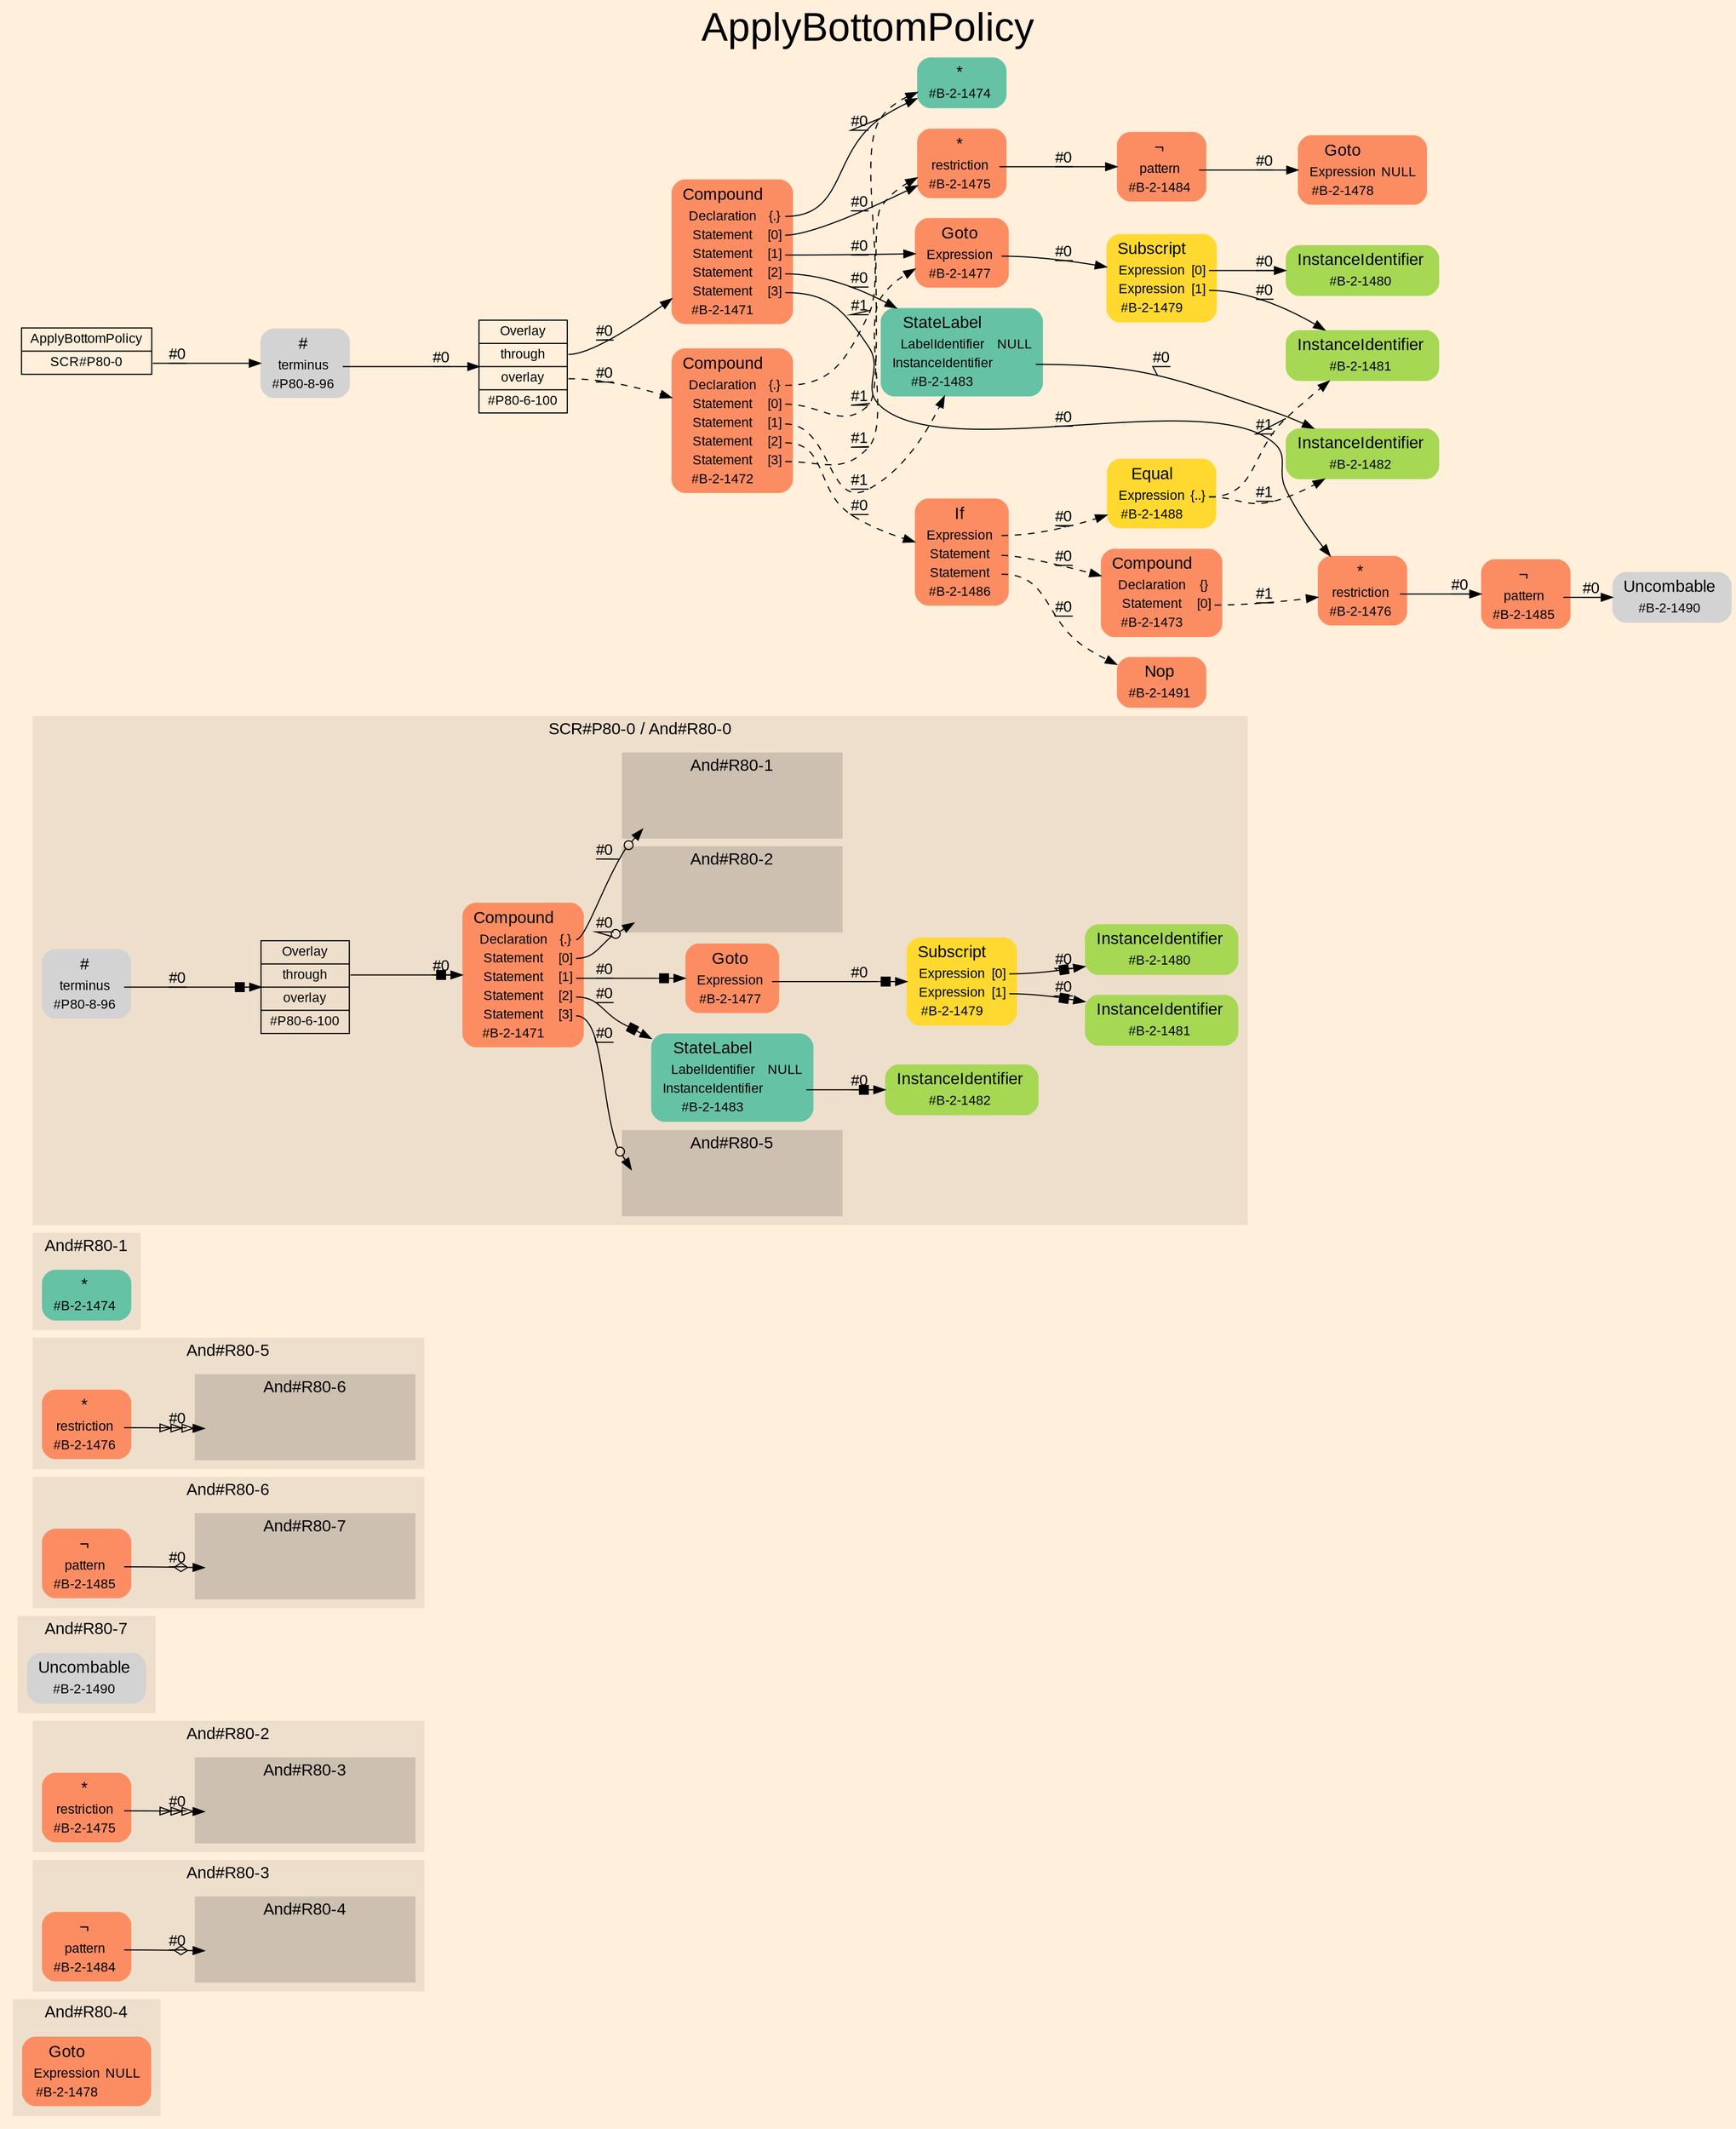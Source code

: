 digraph "ApplyBottomPolicy" {
label = "ApplyBottomPolicy"
labelloc = t
fontsize = "36"
graph [
    rankdir = "LR"
    ranksep = 0.3
    bgcolor = antiquewhite1
    color = black
    fontcolor = black
    fontname = "Arial"
];
node [
    fontname = "Arial"
];
edge [
    fontname = "Arial"
];

// -------------------- figure And#R80-4 --------------------
subgraph "clusterAnd#R80-4" {
    label = "And#R80-4"
    style = "filled"
    color = antiquewhite2
    fontsize = "15"
    "And#R80-4[#B-2-1478]" [
        shape = "plaintext"
        fillcolor = "/set28/2"
        label = <<TABLE BORDER="0" CELLBORDER="0" CELLSPACING="0">
         <TR><TD><FONT POINT-SIZE="15.0">Goto</FONT></TD><TD></TD></TR>
         <TR><TD>Expression</TD><TD PORT="port0">NULL</TD></TR>
         <TR><TD>#B-2-1478</TD><TD PORT="port1"></TD></TR>
        </TABLE>>
        style = "rounded,filled"
        fontsize = "12"
    ];
    
}


// -------------------- figure And#R80-3 --------------------
subgraph "clusterAnd#R80-3" {
    label = "And#R80-3"
    style = "filled"
    color = antiquewhite2
    fontsize = "15"
    "And#R80-3[#B-2-1484]" [
        shape = "plaintext"
        fillcolor = "/set28/2"
        label = <<TABLE BORDER="0" CELLBORDER="0" CELLSPACING="0">
         <TR><TD><FONT POINT-SIZE="15.0">¬</FONT></TD><TD></TD></TR>
         <TR><TD>pattern</TD><TD PORT="port0"></TD></TR>
         <TR><TD>#B-2-1484</TD><TD PORT="port1"></TD></TR>
        </TABLE>>
        style = "rounded,filled"
        fontsize = "12"
    ];
    
    subgraph "clusterAnd#R80-3[And#R80-4]" {
        label = "And#R80-4"
        style = "filled"
        color = antiquewhite3
        fontsize = "15"
        "#0->And#R80-3[#B-2-1478]" [
            shape = "none"
            style = "invisible"
        ];
        
    }
    
}


// -------------------- figure And#R80-2 --------------------
subgraph "clusterAnd#R80-2" {
    label = "And#R80-2"
    style = "filled"
    color = antiquewhite2
    fontsize = "15"
    "And#R80-2[#B-2-1475]" [
        shape = "plaintext"
        fillcolor = "/set28/2"
        label = <<TABLE BORDER="0" CELLBORDER="0" CELLSPACING="0">
         <TR><TD><FONT POINT-SIZE="15.0">*</FONT></TD><TD></TD></TR>
         <TR><TD>restriction</TD><TD PORT="port0"></TD></TR>
         <TR><TD>#B-2-1475</TD><TD PORT="port1"></TD></TR>
        </TABLE>>
        style = "rounded,filled"
        fontsize = "12"
    ];
    
    subgraph "clusterAnd#R80-2[And#R80-3]" {
        label = "And#R80-3"
        style = "filled"
        color = antiquewhite3
        fontsize = "15"
        "#0->And#R80-2[#B-2-1484]" [
            shape = "none"
            style = "invisible"
        ];
        
    }
    
}


// -------------------- figure And#R80-7 --------------------
subgraph "clusterAnd#R80-7" {
    label = "And#R80-7"
    style = "filled"
    color = antiquewhite2
    fontsize = "15"
    "And#R80-7[#B-2-1490]" [
        shape = "plaintext"
        label = <<TABLE BORDER="0" CELLBORDER="0" CELLSPACING="0">
         <TR><TD><FONT POINT-SIZE="15.0">Uncombable</FONT></TD><TD></TD></TR>
         <TR><TD>#B-2-1490</TD><TD PORT="port0"></TD></TR>
        </TABLE>>
        style = "rounded,filled"
        fontsize = "12"
    ];
    
}


// -------------------- figure And#R80-6 --------------------
subgraph "clusterAnd#R80-6" {
    label = "And#R80-6"
    style = "filled"
    color = antiquewhite2
    fontsize = "15"
    "And#R80-6[#B-2-1485]" [
        shape = "plaintext"
        fillcolor = "/set28/2"
        label = <<TABLE BORDER="0" CELLBORDER="0" CELLSPACING="0">
         <TR><TD><FONT POINT-SIZE="15.0">¬</FONT></TD><TD></TD></TR>
         <TR><TD>pattern</TD><TD PORT="port0"></TD></TR>
         <TR><TD>#B-2-1485</TD><TD PORT="port1"></TD></TR>
        </TABLE>>
        style = "rounded,filled"
        fontsize = "12"
    ];
    
    subgraph "clusterAnd#R80-6[And#R80-7]" {
        label = "And#R80-7"
        style = "filled"
        color = antiquewhite3
        fontsize = "15"
        "#0->And#R80-6[#B-2-1490]" [
            shape = "none"
            style = "invisible"
        ];
        
    }
    
}


// -------------------- figure And#R80-5 --------------------
subgraph "clusterAnd#R80-5" {
    label = "And#R80-5"
    style = "filled"
    color = antiquewhite2
    fontsize = "15"
    "And#R80-5[#B-2-1476]" [
        shape = "plaintext"
        fillcolor = "/set28/2"
        label = <<TABLE BORDER="0" CELLBORDER="0" CELLSPACING="0">
         <TR><TD><FONT POINT-SIZE="15.0">*</FONT></TD><TD></TD></TR>
         <TR><TD>restriction</TD><TD PORT="port0"></TD></TR>
         <TR><TD>#B-2-1476</TD><TD PORT="port1"></TD></TR>
        </TABLE>>
        style = "rounded,filled"
        fontsize = "12"
    ];
    
    subgraph "clusterAnd#R80-5[And#R80-6]" {
        label = "And#R80-6"
        style = "filled"
        color = antiquewhite3
        fontsize = "15"
        "#0->And#R80-5[#B-2-1485]" [
            shape = "none"
            style = "invisible"
        ];
        
    }
    
}


// -------------------- figure And#R80-1 --------------------
subgraph "clusterAnd#R80-1" {
    label = "And#R80-1"
    style = "filled"
    color = antiquewhite2
    fontsize = "15"
    "And#R80-1[#B-2-1474]" [
        shape = "plaintext"
        fillcolor = "/set28/1"
        label = <<TABLE BORDER="0" CELLBORDER="0" CELLSPACING="0">
         <TR><TD><FONT POINT-SIZE="15.0">*</FONT></TD><TD></TD></TR>
         <TR><TD>#B-2-1474</TD><TD PORT="port0"></TD></TR>
        </TABLE>>
        style = "rounded,filled"
        fontsize = "12"
    ];
    
}


// -------------------- figure And#R80-0 --------------------
subgraph "clusterAnd#R80-0" {
    label = "SCR#P80-0 / And#R80-0"
    style = "filled"
    color = antiquewhite2
    fontsize = "15"
    "And#R80-0[#B-2-1471]" [
        shape = "plaintext"
        fillcolor = "/set28/2"
        label = <<TABLE BORDER="0" CELLBORDER="0" CELLSPACING="0">
         <TR><TD><FONT POINT-SIZE="15.0">Compound</FONT></TD><TD></TD></TR>
         <TR><TD>Declaration</TD><TD PORT="port0">{.}</TD></TR>
         <TR><TD>Statement</TD><TD PORT="port1">[0]</TD></TR>
         <TR><TD>Statement</TD><TD PORT="port2">[1]</TD></TR>
         <TR><TD>Statement</TD><TD PORT="port3">[2]</TD></TR>
         <TR><TD>Statement</TD><TD PORT="port4">[3]</TD></TR>
         <TR><TD>#B-2-1471</TD><TD PORT="port5"></TD></TR>
        </TABLE>>
        style = "rounded,filled"
        fontsize = "12"
    ];
    
    "And#R80-0[#B-2-1477]" [
        shape = "plaintext"
        fillcolor = "/set28/2"
        label = <<TABLE BORDER="0" CELLBORDER="0" CELLSPACING="0">
         <TR><TD><FONT POINT-SIZE="15.0">Goto</FONT></TD><TD></TD></TR>
         <TR><TD>Expression</TD><TD PORT="port0"></TD></TR>
         <TR><TD>#B-2-1477</TD><TD PORT="port1"></TD></TR>
        </TABLE>>
        style = "rounded,filled"
        fontsize = "12"
    ];
    
    "And#R80-0[#B-2-1479]" [
        shape = "plaintext"
        fillcolor = "/set28/6"
        label = <<TABLE BORDER="0" CELLBORDER="0" CELLSPACING="0">
         <TR><TD><FONT POINT-SIZE="15.0">Subscript</FONT></TD><TD></TD></TR>
         <TR><TD>Expression</TD><TD PORT="port0">[0]</TD></TR>
         <TR><TD>Expression</TD><TD PORT="port1">[1]</TD></TR>
         <TR><TD>#B-2-1479</TD><TD PORT="port2"></TD></TR>
        </TABLE>>
        style = "rounded,filled"
        fontsize = "12"
    ];
    
    "And#R80-0[#B-2-1480]" [
        shape = "plaintext"
        fillcolor = "/set28/5"
        label = <<TABLE BORDER="0" CELLBORDER="0" CELLSPACING="0">
         <TR><TD><FONT POINT-SIZE="15.0">InstanceIdentifier</FONT></TD><TD></TD></TR>
         <TR><TD>#B-2-1480</TD><TD PORT="port0"></TD></TR>
        </TABLE>>
        style = "rounded,filled"
        fontsize = "12"
    ];
    
    "And#R80-0[#B-2-1481]" [
        shape = "plaintext"
        fillcolor = "/set28/5"
        label = <<TABLE BORDER="0" CELLBORDER="0" CELLSPACING="0">
         <TR><TD><FONT POINT-SIZE="15.0">InstanceIdentifier</FONT></TD><TD></TD></TR>
         <TR><TD>#B-2-1481</TD><TD PORT="port0"></TD></TR>
        </TABLE>>
        style = "rounded,filled"
        fontsize = "12"
    ];
    
    "And#R80-0[#B-2-1482]" [
        shape = "plaintext"
        fillcolor = "/set28/5"
        label = <<TABLE BORDER="0" CELLBORDER="0" CELLSPACING="0">
         <TR><TD><FONT POINT-SIZE="15.0">InstanceIdentifier</FONT></TD><TD></TD></TR>
         <TR><TD>#B-2-1482</TD><TD PORT="port0"></TD></TR>
        </TABLE>>
        style = "rounded,filled"
        fontsize = "12"
    ];
    
    "And#R80-0[#B-2-1483]" [
        shape = "plaintext"
        fillcolor = "/set28/1"
        label = <<TABLE BORDER="0" CELLBORDER="0" CELLSPACING="0">
         <TR><TD><FONT POINT-SIZE="15.0">StateLabel</FONT></TD><TD></TD></TR>
         <TR><TD>LabelIdentifier</TD><TD PORT="port0">NULL</TD></TR>
         <TR><TD>InstanceIdentifier</TD><TD PORT="port1"></TD></TR>
         <TR><TD>#B-2-1483</TD><TD PORT="port2"></TD></TR>
        </TABLE>>
        style = "rounded,filled"
        fontsize = "12"
    ];
    
    "And#R80-0[#P80-6-100]" [
        shape = "record"
        fillcolor = antiquewhite2
        label = "<fixed> Overlay | <port0> through | <port1> overlay | <port2> #P80-6-100"
        style = "filled"
        fontsize = "12"
        color = black
        fontcolor = black
    ];
    
    "And#R80-0[#P80-8-96]" [
        shape = "plaintext"
        label = <<TABLE BORDER="0" CELLBORDER="0" CELLSPACING="0">
         <TR><TD><FONT POINT-SIZE="15.0">#</FONT></TD><TD></TD></TR>
         <TR><TD>terminus</TD><TD PORT="port0"></TD></TR>
         <TR><TD>#P80-8-96</TD><TD PORT="port1"></TD></TR>
        </TABLE>>
        style = "rounded,filled"
        fontsize = "12"
    ];
    
    subgraph "clusterAnd#R80-0[And#R80-1]" {
        label = "And#R80-1"
        style = "filled"
        color = antiquewhite3
        fontsize = "15"
        "#0->And#R80-0[#B-2-1474]" [
            shape = "none"
            style = "invisible"
        ];
        
    }
    
    subgraph "clusterAnd#R80-0[And#R80-2]" {
        label = "And#R80-2"
        style = "filled"
        color = antiquewhite3
        fontsize = "15"
        "#0->And#R80-0[#B-2-1475]" [
            shape = "none"
            style = "invisible"
        ];
        
    }
    
    subgraph "clusterAnd#R80-0[And#R80-5]" {
        label = "And#R80-5"
        style = "filled"
        color = antiquewhite3
        fontsize = "15"
        "#0->And#R80-0[#B-2-1476]" [
            shape = "none"
            style = "invisible"
        ];
        
    }
    
}


// -------------------- transformation figure --------------------
"CR#P80-0" [
    shape = "record"
    fillcolor = antiquewhite1
    label = "<fixed> ApplyBottomPolicy | <port0> SCR#P80-0"
    style = "filled"
    fontsize = "12"
    color = black
    fontcolor = black
];

"#P80-8-96" [
    shape = "plaintext"
    label = <<TABLE BORDER="0" CELLBORDER="0" CELLSPACING="0">
     <TR><TD><FONT POINT-SIZE="15.0">#</FONT></TD><TD></TD></TR>
     <TR><TD>terminus</TD><TD PORT="port0"></TD></TR>
     <TR><TD>#P80-8-96</TD><TD PORT="port1"></TD></TR>
    </TABLE>>
    style = "rounded,filled"
    fontsize = "12"
];

"#P80-6-100" [
    shape = "record"
    fillcolor = antiquewhite1
    label = "<fixed> Overlay | <port0> through | <port1> overlay | <port2> #P80-6-100"
    style = "filled"
    fontsize = "12"
    color = black
    fontcolor = black
];

"#B-2-1471" [
    shape = "plaintext"
    fillcolor = "/set28/2"
    label = <<TABLE BORDER="0" CELLBORDER="0" CELLSPACING="0">
     <TR><TD><FONT POINT-SIZE="15.0">Compound</FONT></TD><TD></TD></TR>
     <TR><TD>Declaration</TD><TD PORT="port0">{.}</TD></TR>
     <TR><TD>Statement</TD><TD PORT="port1">[0]</TD></TR>
     <TR><TD>Statement</TD><TD PORT="port2">[1]</TD></TR>
     <TR><TD>Statement</TD><TD PORT="port3">[2]</TD></TR>
     <TR><TD>Statement</TD><TD PORT="port4">[3]</TD></TR>
     <TR><TD>#B-2-1471</TD><TD PORT="port5"></TD></TR>
    </TABLE>>
    style = "rounded,filled"
    fontsize = "12"
];

"#B-2-1474" [
    shape = "plaintext"
    fillcolor = "/set28/1"
    label = <<TABLE BORDER="0" CELLBORDER="0" CELLSPACING="0">
     <TR><TD><FONT POINT-SIZE="15.0">*</FONT></TD><TD></TD></TR>
     <TR><TD>#B-2-1474</TD><TD PORT="port0"></TD></TR>
    </TABLE>>
    style = "rounded,filled"
    fontsize = "12"
];

"#B-2-1475" [
    shape = "plaintext"
    fillcolor = "/set28/2"
    label = <<TABLE BORDER="0" CELLBORDER="0" CELLSPACING="0">
     <TR><TD><FONT POINT-SIZE="15.0">*</FONT></TD><TD></TD></TR>
     <TR><TD>restriction</TD><TD PORT="port0"></TD></TR>
     <TR><TD>#B-2-1475</TD><TD PORT="port1"></TD></TR>
    </TABLE>>
    style = "rounded,filled"
    fontsize = "12"
];

"#B-2-1484" [
    shape = "plaintext"
    fillcolor = "/set28/2"
    label = <<TABLE BORDER="0" CELLBORDER="0" CELLSPACING="0">
     <TR><TD><FONT POINT-SIZE="15.0">¬</FONT></TD><TD></TD></TR>
     <TR><TD>pattern</TD><TD PORT="port0"></TD></TR>
     <TR><TD>#B-2-1484</TD><TD PORT="port1"></TD></TR>
    </TABLE>>
    style = "rounded,filled"
    fontsize = "12"
];

"#B-2-1478" [
    shape = "plaintext"
    fillcolor = "/set28/2"
    label = <<TABLE BORDER="0" CELLBORDER="0" CELLSPACING="0">
     <TR><TD><FONT POINT-SIZE="15.0">Goto</FONT></TD><TD></TD></TR>
     <TR><TD>Expression</TD><TD PORT="port0">NULL</TD></TR>
     <TR><TD>#B-2-1478</TD><TD PORT="port1"></TD></TR>
    </TABLE>>
    style = "rounded,filled"
    fontsize = "12"
];

"#B-2-1477" [
    shape = "plaintext"
    fillcolor = "/set28/2"
    label = <<TABLE BORDER="0" CELLBORDER="0" CELLSPACING="0">
     <TR><TD><FONT POINT-SIZE="15.0">Goto</FONT></TD><TD></TD></TR>
     <TR><TD>Expression</TD><TD PORT="port0"></TD></TR>
     <TR><TD>#B-2-1477</TD><TD PORT="port1"></TD></TR>
    </TABLE>>
    style = "rounded,filled"
    fontsize = "12"
];

"#B-2-1479" [
    shape = "plaintext"
    fillcolor = "/set28/6"
    label = <<TABLE BORDER="0" CELLBORDER="0" CELLSPACING="0">
     <TR><TD><FONT POINT-SIZE="15.0">Subscript</FONT></TD><TD></TD></TR>
     <TR><TD>Expression</TD><TD PORT="port0">[0]</TD></TR>
     <TR><TD>Expression</TD><TD PORT="port1">[1]</TD></TR>
     <TR><TD>#B-2-1479</TD><TD PORT="port2"></TD></TR>
    </TABLE>>
    style = "rounded,filled"
    fontsize = "12"
];

"#B-2-1480" [
    shape = "plaintext"
    fillcolor = "/set28/5"
    label = <<TABLE BORDER="0" CELLBORDER="0" CELLSPACING="0">
     <TR><TD><FONT POINT-SIZE="15.0">InstanceIdentifier</FONT></TD><TD></TD></TR>
     <TR><TD>#B-2-1480</TD><TD PORT="port0"></TD></TR>
    </TABLE>>
    style = "rounded,filled"
    fontsize = "12"
];

"#B-2-1481" [
    shape = "plaintext"
    fillcolor = "/set28/5"
    label = <<TABLE BORDER="0" CELLBORDER="0" CELLSPACING="0">
     <TR><TD><FONT POINT-SIZE="15.0">InstanceIdentifier</FONT></TD><TD></TD></TR>
     <TR><TD>#B-2-1481</TD><TD PORT="port0"></TD></TR>
    </TABLE>>
    style = "rounded,filled"
    fontsize = "12"
];

"#B-2-1483" [
    shape = "plaintext"
    fillcolor = "/set28/1"
    label = <<TABLE BORDER="0" CELLBORDER="0" CELLSPACING="0">
     <TR><TD><FONT POINT-SIZE="15.0">StateLabel</FONT></TD><TD></TD></TR>
     <TR><TD>LabelIdentifier</TD><TD PORT="port0">NULL</TD></TR>
     <TR><TD>InstanceIdentifier</TD><TD PORT="port1"></TD></TR>
     <TR><TD>#B-2-1483</TD><TD PORT="port2"></TD></TR>
    </TABLE>>
    style = "rounded,filled"
    fontsize = "12"
];

"#B-2-1482" [
    shape = "plaintext"
    fillcolor = "/set28/5"
    label = <<TABLE BORDER="0" CELLBORDER="0" CELLSPACING="0">
     <TR><TD><FONT POINT-SIZE="15.0">InstanceIdentifier</FONT></TD><TD></TD></TR>
     <TR><TD>#B-2-1482</TD><TD PORT="port0"></TD></TR>
    </TABLE>>
    style = "rounded,filled"
    fontsize = "12"
];

"#B-2-1476" [
    shape = "plaintext"
    fillcolor = "/set28/2"
    label = <<TABLE BORDER="0" CELLBORDER="0" CELLSPACING="0">
     <TR><TD><FONT POINT-SIZE="15.0">*</FONT></TD><TD></TD></TR>
     <TR><TD>restriction</TD><TD PORT="port0"></TD></TR>
     <TR><TD>#B-2-1476</TD><TD PORT="port1"></TD></TR>
    </TABLE>>
    style = "rounded,filled"
    fontsize = "12"
];

"#B-2-1485" [
    shape = "plaintext"
    fillcolor = "/set28/2"
    label = <<TABLE BORDER="0" CELLBORDER="0" CELLSPACING="0">
     <TR><TD><FONT POINT-SIZE="15.0">¬</FONT></TD><TD></TD></TR>
     <TR><TD>pattern</TD><TD PORT="port0"></TD></TR>
     <TR><TD>#B-2-1485</TD><TD PORT="port1"></TD></TR>
    </TABLE>>
    style = "rounded,filled"
    fontsize = "12"
];

"#B-2-1490" [
    shape = "plaintext"
    label = <<TABLE BORDER="0" CELLBORDER="0" CELLSPACING="0">
     <TR><TD><FONT POINT-SIZE="15.0">Uncombable</FONT></TD><TD></TD></TR>
     <TR><TD>#B-2-1490</TD><TD PORT="port0"></TD></TR>
    </TABLE>>
    style = "rounded,filled"
    fontsize = "12"
];

"#B-2-1472" [
    shape = "plaintext"
    fillcolor = "/set28/2"
    label = <<TABLE BORDER="0" CELLBORDER="0" CELLSPACING="0">
     <TR><TD><FONT POINT-SIZE="15.0">Compound</FONT></TD><TD></TD></TR>
     <TR><TD>Declaration</TD><TD PORT="port0">{.}</TD></TR>
     <TR><TD>Statement</TD><TD PORT="port1">[0]</TD></TR>
     <TR><TD>Statement</TD><TD PORT="port2">[1]</TD></TR>
     <TR><TD>Statement</TD><TD PORT="port3">[2]</TD></TR>
     <TR><TD>Statement</TD><TD PORT="port4">[3]</TD></TR>
     <TR><TD>#B-2-1472</TD><TD PORT="port5"></TD></TR>
    </TABLE>>
    style = "rounded,filled"
    fontsize = "12"
];

"#B-2-1486" [
    shape = "plaintext"
    fillcolor = "/set28/2"
    label = <<TABLE BORDER="0" CELLBORDER="0" CELLSPACING="0">
     <TR><TD><FONT POINT-SIZE="15.0">If</FONT></TD><TD></TD></TR>
     <TR><TD>Expression</TD><TD PORT="port0"></TD></TR>
     <TR><TD>Statement</TD><TD PORT="port1"></TD></TR>
     <TR><TD>Statement</TD><TD PORT="port2"></TD></TR>
     <TR><TD>#B-2-1486</TD><TD PORT="port3"></TD></TR>
    </TABLE>>
    style = "rounded,filled"
    fontsize = "12"
];

"#B-2-1488" [
    shape = "plaintext"
    fillcolor = "/set28/6"
    label = <<TABLE BORDER="0" CELLBORDER="0" CELLSPACING="0">
     <TR><TD><FONT POINT-SIZE="15.0">Equal</FONT></TD><TD></TD></TR>
     <TR><TD>Expression</TD><TD PORT="port0">{..}</TD></TR>
     <TR><TD>#B-2-1488</TD><TD PORT="port1"></TD></TR>
    </TABLE>>
    style = "rounded,filled"
    fontsize = "12"
];

"#B-2-1473" [
    shape = "plaintext"
    fillcolor = "/set28/2"
    label = <<TABLE BORDER="0" CELLBORDER="0" CELLSPACING="0">
     <TR><TD><FONT POINT-SIZE="15.0">Compound</FONT></TD><TD></TD></TR>
     <TR><TD>Declaration</TD><TD PORT="port0">{}</TD></TR>
     <TR><TD>Statement</TD><TD PORT="port1">[0]</TD></TR>
     <TR><TD>#B-2-1473</TD><TD PORT="port2"></TD></TR>
    </TABLE>>
    style = "rounded,filled"
    fontsize = "12"
];

"#B-2-1491" [
    shape = "plaintext"
    fillcolor = "/set28/2"
    label = <<TABLE BORDER="0" CELLBORDER="0" CELLSPACING="0">
     <TR><TD><FONT POINT-SIZE="15.0">Nop</FONT></TD><TD></TD></TR>
     <TR><TD>#B-2-1491</TD><TD PORT="port0"></TD></TR>
    </TABLE>>
    style = "rounded,filled"
    fontsize = "12"
];


// -------------------- links --------------------
// links for block CR#P80-0
"CR#P80-0":port0 -> "#P80-8-96" [
    label = "#0"
    decorate = true
    color = black
    fontcolor = black
];

// links for block #P80-8-96
"#P80-8-96":port0 -> "#P80-6-100" [
    label = "#0"
    decorate = true
    color = black
    fontcolor = black
];

// links for block #P80-6-100
"#P80-6-100":port0 -> "#B-2-1471" [
    label = "#0"
    decorate = true
    color = black
    fontcolor = black
];

"#P80-6-100":port1 -> "#B-2-1472" [
    style="dashed"
    label = "#0"
    decorate = true
    color = black
    fontcolor = black
];

// links for block #B-2-1471
"#B-2-1471":port0 -> "#B-2-1474" [
    label = "#0"
    decorate = true
    color = black
    fontcolor = black
];

"#B-2-1471":port1 -> "#B-2-1475" [
    label = "#0"
    decorate = true
    color = black
    fontcolor = black
];

"#B-2-1471":port2 -> "#B-2-1477" [
    label = "#0"
    decorate = true
    color = black
    fontcolor = black
];

"#B-2-1471":port3 -> "#B-2-1483" [
    label = "#0"
    decorate = true
    color = black
    fontcolor = black
];

"#B-2-1471":port4 -> "#B-2-1476" [
    label = "#0"
    decorate = true
    color = black
    fontcolor = black
];

// links for block #B-2-1474
// links for block #B-2-1475
"#B-2-1475":port0 -> "#B-2-1484" [
    label = "#0"
    decorate = true
    color = black
    fontcolor = black
];

// links for block #B-2-1484
"#B-2-1484":port0 -> "#B-2-1478" [
    label = "#0"
    decorate = true
    color = black
    fontcolor = black
];

// links for block #B-2-1478
// links for block #B-2-1477
"#B-2-1477":port0 -> "#B-2-1479" [
    label = "#0"
    decorate = true
    color = black
    fontcolor = black
];

// links for block #B-2-1479
"#B-2-1479":port0 -> "#B-2-1480" [
    label = "#0"
    decorate = true
    color = black
    fontcolor = black
];

"#B-2-1479":port1 -> "#B-2-1481" [
    label = "#0"
    decorate = true
    color = black
    fontcolor = black
];

// links for block #B-2-1480
// links for block #B-2-1481
// links for block #B-2-1483
"#B-2-1483":port1 -> "#B-2-1482" [
    label = "#0"
    decorate = true
    color = black
    fontcolor = black
];

// links for block #B-2-1482
// links for block #B-2-1476
"#B-2-1476":port0 -> "#B-2-1485" [
    label = "#0"
    decorate = true
    color = black
    fontcolor = black
];

// links for block #B-2-1485
"#B-2-1485":port0 -> "#B-2-1490" [
    label = "#0"
    decorate = true
    color = black
    fontcolor = black
];

// links for block #B-2-1490
// links for block #B-2-1472
"#B-2-1472":port0 -> "#B-2-1474" [
    style="dashed"
    label = "#1"
    decorate = true
    color = black
    fontcolor = black
];

"#B-2-1472":port1 -> "#B-2-1475" [
    style="dashed"
    label = "#1"
    decorate = true
    color = black
    fontcolor = black
];

"#B-2-1472":port2 -> "#B-2-1483" [
    style="dashed"
    label = "#1"
    decorate = true
    color = black
    fontcolor = black
];

"#B-2-1472":port3 -> "#B-2-1486" [
    style="dashed"
    label = "#0"
    decorate = true
    color = black
    fontcolor = black
];

"#B-2-1472":port4 -> "#B-2-1477" [
    style="dashed"
    label = "#1"
    decorate = true
    color = black
    fontcolor = black
];

// links for block #B-2-1486
"#B-2-1486":port0 -> "#B-2-1488" [
    style="dashed"
    label = "#0"
    decorate = true
    color = black
    fontcolor = black
];

"#B-2-1486":port1 -> "#B-2-1473" [
    style="dashed"
    label = "#0"
    decorate = true
    color = black
    fontcolor = black
];

"#B-2-1486":port2 -> "#B-2-1491" [
    style="dashed"
    label = "#0"
    decorate = true
    color = black
    fontcolor = black
];

// links for block #B-2-1488
"#B-2-1488":port0 -> "#B-2-1481" [
    style="dashed"
    label = "#1"
    decorate = true
    color = black
    fontcolor = black
];

"#B-2-1488":port0 -> "#B-2-1482" [
    style="dashed"
    label = "#1"
    decorate = true
    color = black
    fontcolor = black
];

// links for block #B-2-1473
"#B-2-1473":port1 -> "#B-2-1476" [
    style="dashed"
    label = "#1"
    decorate = true
    color = black
    fontcolor = black
];

// links for block #B-2-1491
// links for block And#R80-0[#B-2-1471]
"And#R80-0[#B-2-1471]":port0 -> "#0->And#R80-0[#B-2-1474]" [
    arrowhead="normalnoneodot"
    label = "#0"
    decorate = true
    color = black
    fontcolor = black
];

"And#R80-0[#B-2-1471]":port1 -> "#0->And#R80-0[#B-2-1475]" [
    arrowhead="normalnoneodot"
    label = "#0"
    decorate = true
    color = black
    fontcolor = black
];

"And#R80-0[#B-2-1471]":port2 -> "And#R80-0[#B-2-1477]" [
    arrowhead="normalnonebox"
    label = "#0"
    decorate = true
    color = black
    fontcolor = black
];

"And#R80-0[#B-2-1471]":port3 -> "And#R80-0[#B-2-1483]" [
    arrowhead="normalnonebox"
    label = "#0"
    decorate = true
    color = black
    fontcolor = black
];

"And#R80-0[#B-2-1471]":port4 -> "#0->And#R80-0[#B-2-1476]" [
    arrowhead="normalnoneodot"
    label = "#0"
    decorate = true
    color = black
    fontcolor = black
];

// links for block And#R80-0[#B-2-1477]
"And#R80-0[#B-2-1477]":port0 -> "And#R80-0[#B-2-1479]" [
    arrowhead="normalnonebox"
    label = "#0"
    decorate = true
    color = black
    fontcolor = black
];

// links for block And#R80-0[#B-2-1479]
"And#R80-0[#B-2-1479]":port0 -> "And#R80-0[#B-2-1480]" [
    arrowhead="normalnonebox"
    label = "#0"
    decorate = true
    color = black
    fontcolor = black
];

"And#R80-0[#B-2-1479]":port1 -> "And#R80-0[#B-2-1481]" [
    arrowhead="normalnonebox"
    label = "#0"
    decorate = true
    color = black
    fontcolor = black
];

// links for block And#R80-0[#B-2-1480]
// links for block And#R80-0[#B-2-1481]
// links for block And#R80-0[#B-2-1482]
// links for block And#R80-0[#B-2-1483]
"And#R80-0[#B-2-1483]":port1 -> "And#R80-0[#B-2-1482]" [
    arrowhead="normalnonebox"
    label = "#0"
    decorate = true
    color = black
    fontcolor = black
];

// links for block And#R80-0[#P80-6-100]
"And#R80-0[#P80-6-100]":port0 -> "And#R80-0[#B-2-1471]" [
    arrowhead="normalnonebox"
    label = "#0"
    decorate = true
    color = black
    fontcolor = black
];

// links for block And#R80-0[#P80-8-96]
"And#R80-0[#P80-8-96]":port0 -> "And#R80-0[#P80-6-100]" [
    arrowhead="normalnonebox"
    label = "#0"
    decorate = true
    color = black
    fontcolor = black
];

// links for block #0->And#R80-0[#B-2-1474]
// links for block #0->And#R80-0[#B-2-1475]
// links for block #0->And#R80-0[#B-2-1476]
// links for block And#R80-1[#B-2-1474]
// links for block And#R80-5[#B-2-1476]
"And#R80-5[#B-2-1476]":port0 -> "#0->And#R80-5[#B-2-1485]" [
    arrowhead="normalonormalonormalonormal"
    label = "#0"
    decorate = true
    color = black
    fontcolor = black
];

// links for block #0->And#R80-5[#B-2-1485]
// links for block And#R80-6[#B-2-1485]
"And#R80-6[#B-2-1485]":port0 -> "#0->And#R80-6[#B-2-1490]" [
    arrowhead="normalnoneodiamond"
    label = "#0"
    decorate = true
    color = black
    fontcolor = black
];

// links for block #0->And#R80-6[#B-2-1490]
// links for block And#R80-7[#B-2-1490]
// links for block And#R80-2[#B-2-1475]
"And#R80-2[#B-2-1475]":port0 -> "#0->And#R80-2[#B-2-1484]" [
    arrowhead="normalonormalonormalonormal"
    label = "#0"
    decorate = true
    color = black
    fontcolor = black
];

// links for block #0->And#R80-2[#B-2-1484]
// links for block And#R80-3[#B-2-1484]
"And#R80-3[#B-2-1484]":port0 -> "#0->And#R80-3[#B-2-1478]" [
    arrowhead="normalnoneodiamond"
    label = "#0"
    decorate = true
    color = black
    fontcolor = black
];

// links for block #0->And#R80-3[#B-2-1478]
// links for block And#R80-4[#B-2-1478]
}
